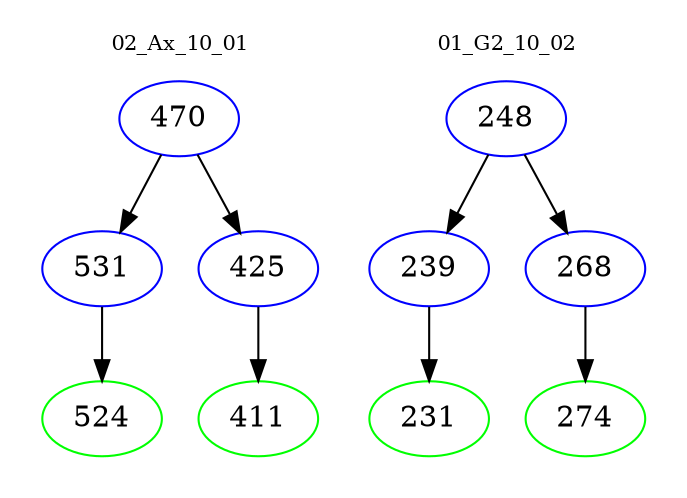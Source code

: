 digraph{
subgraph cluster_0 {
color = white
label = "02_Ax_10_01";
fontsize=10;
T0_470 [label="470", color="blue"]
T0_470 -> T0_531 [color="black"]
T0_531 [label="531", color="blue"]
T0_531 -> T0_524 [color="black"]
T0_524 [label="524", color="green"]
T0_470 -> T0_425 [color="black"]
T0_425 [label="425", color="blue"]
T0_425 -> T0_411 [color="black"]
T0_411 [label="411", color="green"]
}
subgraph cluster_1 {
color = white
label = "01_G2_10_02";
fontsize=10;
T1_248 [label="248", color="blue"]
T1_248 -> T1_239 [color="black"]
T1_239 [label="239", color="blue"]
T1_239 -> T1_231 [color="black"]
T1_231 [label="231", color="green"]
T1_248 -> T1_268 [color="black"]
T1_268 [label="268", color="blue"]
T1_268 -> T1_274 [color="black"]
T1_274 [label="274", color="green"]
}
}
